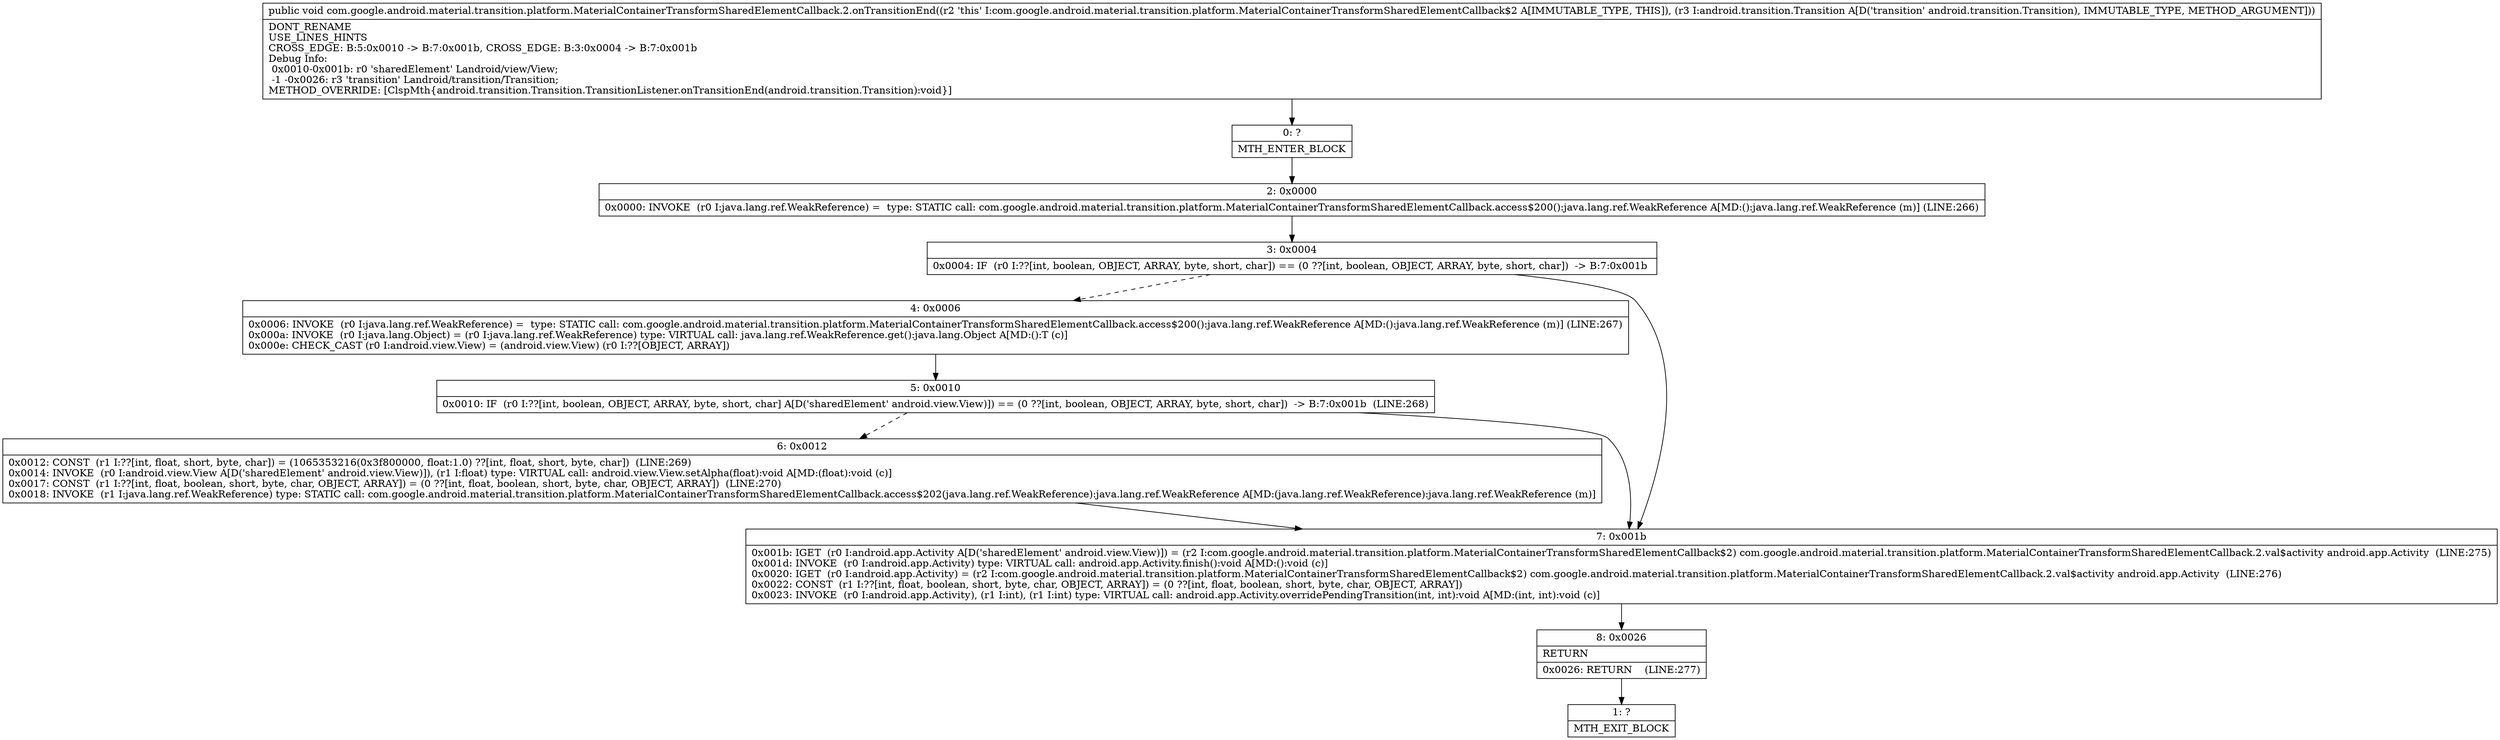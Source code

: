 digraph "CFG forcom.google.android.material.transition.platform.MaterialContainerTransformSharedElementCallback.2.onTransitionEnd(Landroid\/transition\/Transition;)V" {
Node_0 [shape=record,label="{0\:\ ?|MTH_ENTER_BLOCK\l}"];
Node_2 [shape=record,label="{2\:\ 0x0000|0x0000: INVOKE  (r0 I:java.lang.ref.WeakReference) =  type: STATIC call: com.google.android.material.transition.platform.MaterialContainerTransformSharedElementCallback.access$200():java.lang.ref.WeakReference A[MD:():java.lang.ref.WeakReference (m)] (LINE:266)\l}"];
Node_3 [shape=record,label="{3\:\ 0x0004|0x0004: IF  (r0 I:??[int, boolean, OBJECT, ARRAY, byte, short, char]) == (0 ??[int, boolean, OBJECT, ARRAY, byte, short, char])  \-\> B:7:0x001b \l}"];
Node_4 [shape=record,label="{4\:\ 0x0006|0x0006: INVOKE  (r0 I:java.lang.ref.WeakReference) =  type: STATIC call: com.google.android.material.transition.platform.MaterialContainerTransformSharedElementCallback.access$200():java.lang.ref.WeakReference A[MD:():java.lang.ref.WeakReference (m)] (LINE:267)\l0x000a: INVOKE  (r0 I:java.lang.Object) = (r0 I:java.lang.ref.WeakReference) type: VIRTUAL call: java.lang.ref.WeakReference.get():java.lang.Object A[MD:():T (c)]\l0x000e: CHECK_CAST (r0 I:android.view.View) = (android.view.View) (r0 I:??[OBJECT, ARRAY]) \l}"];
Node_5 [shape=record,label="{5\:\ 0x0010|0x0010: IF  (r0 I:??[int, boolean, OBJECT, ARRAY, byte, short, char] A[D('sharedElement' android.view.View)]) == (0 ??[int, boolean, OBJECT, ARRAY, byte, short, char])  \-\> B:7:0x001b  (LINE:268)\l}"];
Node_6 [shape=record,label="{6\:\ 0x0012|0x0012: CONST  (r1 I:??[int, float, short, byte, char]) = (1065353216(0x3f800000, float:1.0) ??[int, float, short, byte, char])  (LINE:269)\l0x0014: INVOKE  (r0 I:android.view.View A[D('sharedElement' android.view.View)]), (r1 I:float) type: VIRTUAL call: android.view.View.setAlpha(float):void A[MD:(float):void (c)]\l0x0017: CONST  (r1 I:??[int, float, boolean, short, byte, char, OBJECT, ARRAY]) = (0 ??[int, float, boolean, short, byte, char, OBJECT, ARRAY])  (LINE:270)\l0x0018: INVOKE  (r1 I:java.lang.ref.WeakReference) type: STATIC call: com.google.android.material.transition.platform.MaterialContainerTransformSharedElementCallback.access$202(java.lang.ref.WeakReference):java.lang.ref.WeakReference A[MD:(java.lang.ref.WeakReference):java.lang.ref.WeakReference (m)]\l}"];
Node_7 [shape=record,label="{7\:\ 0x001b|0x001b: IGET  (r0 I:android.app.Activity A[D('sharedElement' android.view.View)]) = (r2 I:com.google.android.material.transition.platform.MaterialContainerTransformSharedElementCallback$2) com.google.android.material.transition.platform.MaterialContainerTransformSharedElementCallback.2.val$activity android.app.Activity  (LINE:275)\l0x001d: INVOKE  (r0 I:android.app.Activity) type: VIRTUAL call: android.app.Activity.finish():void A[MD:():void (c)]\l0x0020: IGET  (r0 I:android.app.Activity) = (r2 I:com.google.android.material.transition.platform.MaterialContainerTransformSharedElementCallback$2) com.google.android.material.transition.platform.MaterialContainerTransformSharedElementCallback.2.val$activity android.app.Activity  (LINE:276)\l0x0022: CONST  (r1 I:??[int, float, boolean, short, byte, char, OBJECT, ARRAY]) = (0 ??[int, float, boolean, short, byte, char, OBJECT, ARRAY]) \l0x0023: INVOKE  (r0 I:android.app.Activity), (r1 I:int), (r1 I:int) type: VIRTUAL call: android.app.Activity.overridePendingTransition(int, int):void A[MD:(int, int):void (c)]\l}"];
Node_8 [shape=record,label="{8\:\ 0x0026|RETURN\l|0x0026: RETURN    (LINE:277)\l}"];
Node_1 [shape=record,label="{1\:\ ?|MTH_EXIT_BLOCK\l}"];
MethodNode[shape=record,label="{public void com.google.android.material.transition.platform.MaterialContainerTransformSharedElementCallback.2.onTransitionEnd((r2 'this' I:com.google.android.material.transition.platform.MaterialContainerTransformSharedElementCallback$2 A[IMMUTABLE_TYPE, THIS]), (r3 I:android.transition.Transition A[D('transition' android.transition.Transition), IMMUTABLE_TYPE, METHOD_ARGUMENT]))  | DONT_RENAME\lUSE_LINES_HINTS\lCROSS_EDGE: B:5:0x0010 \-\> B:7:0x001b, CROSS_EDGE: B:3:0x0004 \-\> B:7:0x001b\lDebug Info:\l  0x0010\-0x001b: r0 'sharedElement' Landroid\/view\/View;\l  \-1 \-0x0026: r3 'transition' Landroid\/transition\/Transition;\lMETHOD_OVERRIDE: [ClspMth\{android.transition.Transition.TransitionListener.onTransitionEnd(android.transition.Transition):void\}]\l}"];
MethodNode -> Node_0;Node_0 -> Node_2;
Node_2 -> Node_3;
Node_3 -> Node_4[style=dashed];
Node_3 -> Node_7;
Node_4 -> Node_5;
Node_5 -> Node_6[style=dashed];
Node_5 -> Node_7;
Node_6 -> Node_7;
Node_7 -> Node_8;
Node_8 -> Node_1;
}

